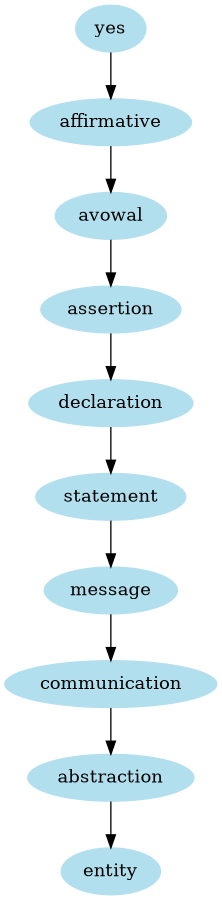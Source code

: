 digraph unix {
	node [color=lightblue2 style=filled]
	size="6,6"
	yes -> affirmative
	affirmative -> avowal
	avowal -> assertion
	assertion -> declaration
	declaration -> statement
	statement -> message
	message -> communication
	communication -> abstraction
	abstraction -> entity
}
